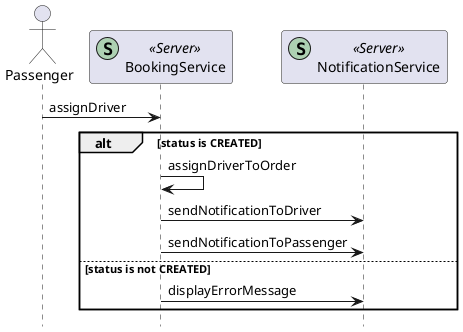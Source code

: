 @startuml

hide footbox

actor Passenger
participant "BookingService" as BookingService  << (S,#ADD1B2) Server >>
participant "NotificationService" as NotificationService  << (S,#ADD1B2) Server >>

Passenger -> BookingService : assignDriver

alt status is CREATED

    BookingService -> BookingService : assignDriverToOrder

    BookingService -> NotificationService : sendNotificationToDriver

    BookingService -> NotificationService : sendNotificationToPassenger

else status is not CREATED

    BookingService -> NotificationService : displayErrorMessage

end

@enduml